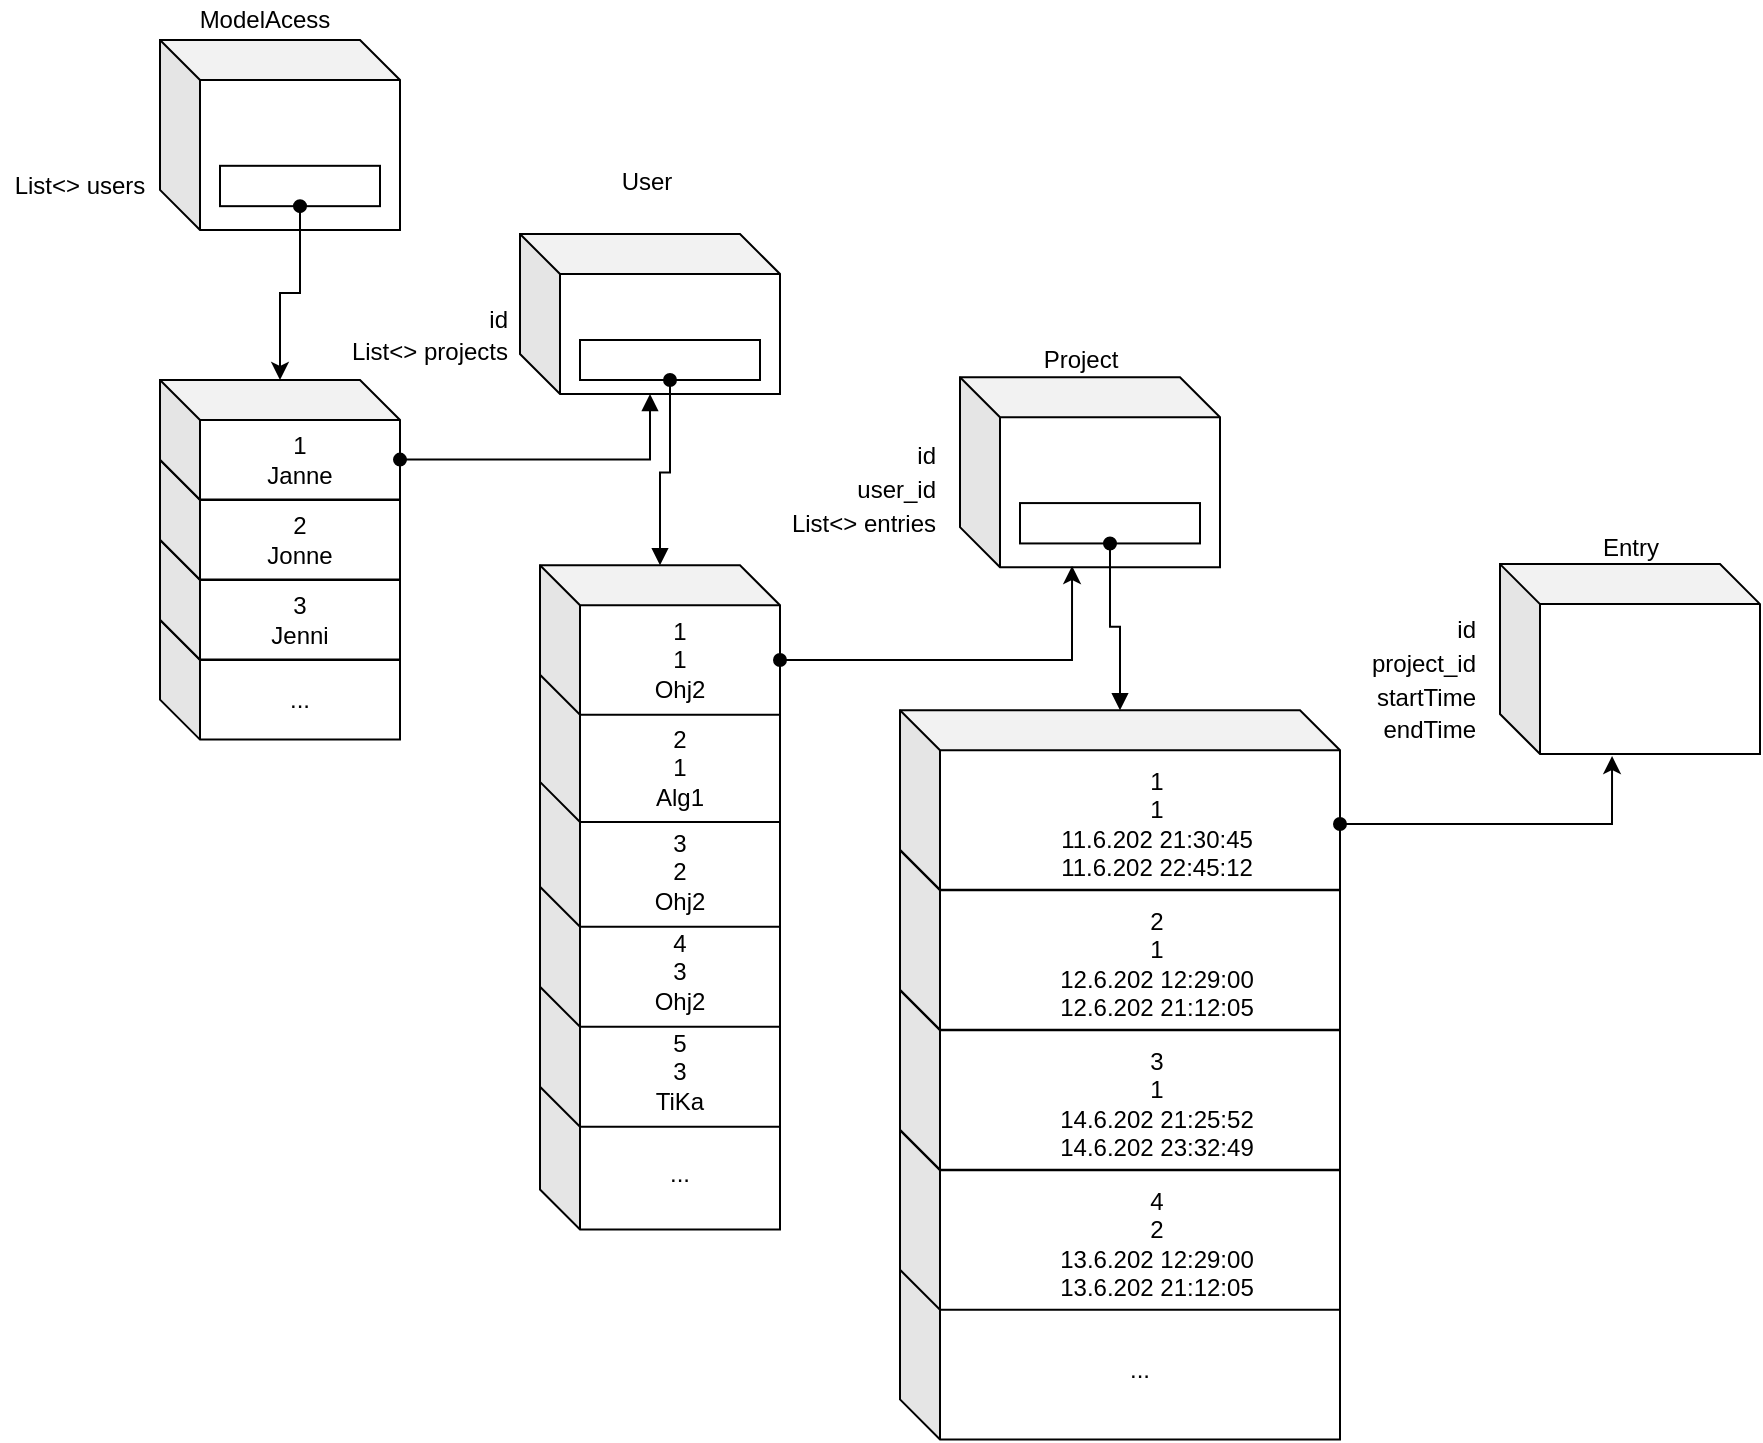 <mxfile version="12.5.3" type="device"><diagram id="rrkpO7vF_OYcIXnouZr9" name="Page-1"><mxGraphModel dx="1086" dy="966" grid="1" gridSize="10" guides="1" tooltips="1" connect="1" arrows="1" fold="1" page="1" pageScale="1" pageWidth="1169" pageHeight="827" math="0" shadow="0"><root><mxCell id="0"/><mxCell id="1" parent="0"/><mxCell id="aQ8OHR9xUHMVFZoHDJCB-164" value="" style="group" parent="1" vertex="1" connectable="0"><mxGeometry x="110" y="290" width="120" height="280" as="geometry"/></mxCell><mxCell id="aQ8OHR9xUHMVFZoHDJCB-201" value="" style="group" parent="1" vertex="1" connectable="0"><mxGeometry x="280" y="110" width="130" height="107" as="geometry"/></mxCell><mxCell id="aQ8OHR9xUHMVFZoHDJCB-202" value="" style="group" parent="aQ8OHR9xUHMVFZoHDJCB-201" vertex="1" connectable="0"><mxGeometry width="130" height="107" as="geometry"/></mxCell><mxCell id="aQ8OHR9xUHMVFZoHDJCB-203" value="" style="shape=cube;whiteSpace=wrap;html=1;boundedLbl=1;backgroundOutline=1;darkOpacity=0.05;darkOpacity2=0.1;" parent="aQ8OHR9xUHMVFZoHDJCB-202" vertex="1"><mxGeometry y="27.003" width="130" height="79.997" as="geometry"/></mxCell><mxCell id="aQ8OHR9xUHMVFZoHDJCB-205" value="" style="rounded=0;whiteSpace=wrap;html=1;" parent="aQ8OHR9xUHMVFZoHDJCB-202" vertex="1"><mxGeometry x="30" y="80" width="90" height="20" as="geometry"/></mxCell><mxCell id="aQ8OHR9xUHMVFZoHDJCB-223" value="" style="group" parent="1" vertex="1" connectable="0"><mxGeometry x="290" y="290" width="120" height="344.764" as="geometry"/></mxCell><mxCell id="aQ8OHR9xUHMVFZoHDJCB-218" value="" style="group" parent="aQ8OHR9xUHMVFZoHDJCB-223" vertex="1" connectable="0"><mxGeometry y="206" width="120" height="138.764" as="geometry"/></mxCell><mxCell id="aQ8OHR9xUHMVFZoHDJCB-219" value="" style="group" parent="aQ8OHR9xUHMVFZoHDJCB-218" vertex="1" connectable="0"><mxGeometry width="120" height="138.764" as="geometry"/></mxCell><mxCell id="aQ8OHR9xUHMVFZoHDJCB-253" value="..." style="shape=cube;whiteSpace=wrap;html=1;boundedLbl=1;backgroundOutline=1;darkOpacity=0.05;darkOpacity2=0.1;" parent="aQ8OHR9xUHMVFZoHDJCB-219" vertex="1"><mxGeometry y="63.998" width="120" height="74.766" as="geometry"/></mxCell><mxCell id="aQ8OHR9xUHMVFZoHDJCB-220" value="" style="shape=cube;whiteSpace=wrap;html=1;boundedLbl=1;backgroundOutline=1;darkOpacity=0.05;darkOpacity2=0.1;" parent="aQ8OHR9xUHMVFZoHDJCB-219" vertex="1"><mxGeometry y="12.618" width="120" height="74.766" as="geometry"/></mxCell><mxCell id="aQ8OHR9xUHMVFZoHDJCB-221" value="5&lt;br&gt;3&lt;br&gt;TiKa" style="text;html=1;strokeColor=none;fillColor=none;align=center;verticalAlign=middle;whiteSpace=wrap;rounded=0;" parent="aQ8OHR9xUHMVFZoHDJCB-219" vertex="1"><mxGeometry x="20" y="30" width="100" height="60" as="geometry"/></mxCell><mxCell id="aQ8OHR9xUHMVFZoHDJCB-214" value="" style="group" parent="aQ8OHR9xUHMVFZoHDJCB-223" vertex="1" connectable="0"><mxGeometry y="156" width="120" height="100" as="geometry"/></mxCell><mxCell id="aQ8OHR9xUHMVFZoHDJCB-215" value="" style="group" parent="aQ8OHR9xUHMVFZoHDJCB-214" vertex="1" connectable="0"><mxGeometry width="120" height="100" as="geometry"/></mxCell><mxCell id="aQ8OHR9xUHMVFZoHDJCB-216" value="" style="shape=cube;whiteSpace=wrap;html=1;boundedLbl=1;backgroundOutline=1;darkOpacity=0.05;darkOpacity2=0.1;" parent="aQ8OHR9xUHMVFZoHDJCB-215" vertex="1"><mxGeometry y="12.618" width="120" height="74.766" as="geometry"/></mxCell><mxCell id="aQ8OHR9xUHMVFZoHDJCB-217" value="4&lt;br&gt;3&lt;br&gt;Ohj2" style="text;html=1;strokeColor=none;fillColor=none;align=center;verticalAlign=middle;whiteSpace=wrap;rounded=0;" parent="aQ8OHR9xUHMVFZoHDJCB-215" vertex="1"><mxGeometry x="20" y="30" width="100" height="60" as="geometry"/></mxCell><mxCell id="aQ8OHR9xUHMVFZoHDJCB-210" value="" style="group" parent="aQ8OHR9xUHMVFZoHDJCB-215" vertex="1" connectable="0"><mxGeometry y="-50" width="120" height="100" as="geometry"/></mxCell><mxCell id="aQ8OHR9xUHMVFZoHDJCB-211" value="" style="group" parent="aQ8OHR9xUHMVFZoHDJCB-210" vertex="1" connectable="0"><mxGeometry width="120" height="100" as="geometry"/></mxCell><mxCell id="aQ8OHR9xUHMVFZoHDJCB-212" value="" style="shape=cube;whiteSpace=wrap;html=1;boundedLbl=1;backgroundOutline=1;darkOpacity=0.05;darkOpacity2=0.1;" parent="aQ8OHR9xUHMVFZoHDJCB-211" vertex="1"><mxGeometry y="12.618" width="120" height="74.766" as="geometry"/></mxCell><mxCell id="aQ8OHR9xUHMVFZoHDJCB-213" value="3&lt;br&gt;2&lt;br&gt;Ohj2" style="text;html=1;strokeColor=none;fillColor=none;align=center;verticalAlign=middle;whiteSpace=wrap;rounded=0;" parent="aQ8OHR9xUHMVFZoHDJCB-211" vertex="1"><mxGeometry x="20" y="30" width="100" height="60" as="geometry"/></mxCell><mxCell id="aQ8OHR9xUHMVFZoHDJCB-206" value="" style="group" parent="aQ8OHR9xUHMVFZoHDJCB-211" vertex="1" connectable="0"><mxGeometry y="-52.43" width="120" height="100" as="geometry"/></mxCell><mxCell id="aQ8OHR9xUHMVFZoHDJCB-207" value="" style="group" parent="aQ8OHR9xUHMVFZoHDJCB-206" vertex="1" connectable="0"><mxGeometry width="120" height="100" as="geometry"/></mxCell><mxCell id="aQ8OHR9xUHMVFZoHDJCB-208" value="" style="shape=cube;whiteSpace=wrap;html=1;boundedLbl=1;backgroundOutline=1;darkOpacity=0.05;darkOpacity2=0.1;" parent="aQ8OHR9xUHMVFZoHDJCB-207" vertex="1"><mxGeometry y="12.618" width="120" height="74.766" as="geometry"/></mxCell><mxCell id="aQ8OHR9xUHMVFZoHDJCB-209" value="2&lt;br&gt;1&lt;br&gt;Alg1" style="text;html=1;strokeColor=none;fillColor=none;align=center;verticalAlign=middle;whiteSpace=wrap;rounded=0;" parent="aQ8OHR9xUHMVFZoHDJCB-207" vertex="1"><mxGeometry x="20" y="30" width="100" height="60" as="geometry"/></mxCell><mxCell id="aQ8OHR9xUHMVFZoHDJCB-167" value="" style="group" parent="aQ8OHR9xUHMVFZoHDJCB-223" vertex="1" connectable="0"><mxGeometry width="120" height="100" as="geometry"/></mxCell><mxCell id="aQ8OHR9xUHMVFZoHDJCB-168" value="" style="group" parent="aQ8OHR9xUHMVFZoHDJCB-167" vertex="1" connectable="0"><mxGeometry width="120" height="100" as="geometry"/></mxCell><mxCell id="aQ8OHR9xUHMVFZoHDJCB-169" value="" style="shape=cube;whiteSpace=wrap;html=1;boundedLbl=1;backgroundOutline=1;darkOpacity=0.05;darkOpacity2=0.1;" parent="aQ8OHR9xUHMVFZoHDJCB-168" vertex="1"><mxGeometry y="12.618" width="120" height="74.766" as="geometry"/></mxCell><mxCell id="aQ8OHR9xUHMVFZoHDJCB-200" value="1&lt;br&gt;1&lt;br&gt;Ohj2" style="text;html=1;strokeColor=none;fillColor=none;align=center;verticalAlign=middle;whiteSpace=wrap;rounded=0;" parent="aQ8OHR9xUHMVFZoHDJCB-168" vertex="1"><mxGeometry x="20" y="30" width="100" height="60" as="geometry"/></mxCell><mxCell id="aQ8OHR9xUHMVFZoHDJCB-227" value="" style="group" parent="1" vertex="1" connectable="0"><mxGeometry x="500" y="176.59" width="130" height="127" as="geometry"/></mxCell><mxCell id="aQ8OHR9xUHMVFZoHDJCB-228" value="" style="group" parent="aQ8OHR9xUHMVFZoHDJCB-227" vertex="1" connectable="0"><mxGeometry width="130" height="127" as="geometry"/></mxCell><mxCell id="aQ8OHR9xUHMVFZoHDJCB-229" value="" style="shape=cube;whiteSpace=wrap;html=1;boundedLbl=1;backgroundOutline=1;darkOpacity=0.05;darkOpacity2=0.1;" parent="aQ8OHR9xUHMVFZoHDJCB-228" vertex="1"><mxGeometry y="32.05" width="130" height="94.95" as="geometry"/></mxCell><mxCell id="aQ8OHR9xUHMVFZoHDJCB-231" value="" style="rounded=0;whiteSpace=wrap;html=1;" parent="aQ8OHR9xUHMVFZoHDJCB-228" vertex="1"><mxGeometry x="30" y="94.95" width="90" height="20.18" as="geometry"/></mxCell><mxCell id="aQ8OHR9xUHMVFZoHDJCB-256" style="edgeStyle=orthogonalEdgeStyle;rounded=0;orthogonalLoop=1;jettySize=auto;html=1;startArrow=oval;startFill=1;endArrow=block;endFill=1;" parent="1" source="aQ8OHR9xUHMVFZoHDJCB-205" target="aQ8OHR9xUHMVFZoHDJCB-169" edge="1"><mxGeometry relative="1" as="geometry"><mxPoint x="345" y="172.047" as="targetPoint"/></mxGeometry></mxCell><mxCell id="aQ8OHR9xUHMVFZoHDJCB-1" value="" style="shape=cube;whiteSpace=wrap;html=1;boundedLbl=1;backgroundOutline=1;darkOpacity=0.05;darkOpacity2=0.1;" parent="1" vertex="1"><mxGeometry x="100" y="39.997" width="120" height="94.953" as="geometry"/></mxCell><mxCell id="aQ8OHR9xUHMVFZoHDJCB-4" value="" style="rounded=0;whiteSpace=wrap;html=1;" parent="1" vertex="1"><mxGeometry x="130" y="102.903" width="80" height="20.178" as="geometry"/></mxCell><mxCell id="aQ8OHR9xUHMVFZoHDJCB-7" style="edgeStyle=orthogonalEdgeStyle;rounded=0;orthogonalLoop=1;jettySize=auto;html=1;startArrow=oval;startFill=1;" parent="1" source="aQ8OHR9xUHMVFZoHDJCB-4" target="aQ8OHR9xUHMVFZoHDJCB-39" edge="1"><mxGeometry relative="1" as="geometry"><mxPoint x="170" y="189.586" as="targetPoint"/><Array as="points"/></mxGeometry></mxCell><mxCell id="aQ8OHR9xUHMVFZoHDJCB-301" value="" style="group" parent="1" vertex="1" connectable="0"><mxGeometry x="470" y="360" width="220" height="379.721" as="geometry"/></mxCell><mxCell id="aQ8OHR9xUHMVFZoHDJCB-280" value="" style="group" parent="aQ8OHR9xUHMVFZoHDJCB-301" vertex="1" connectable="0"><mxGeometry y="210" width="220" height="169.721" as="geometry"/></mxCell><mxCell id="aQ8OHR9xUHMVFZoHDJCB-259" value="" style="group" parent="aQ8OHR9xUHMVFZoHDJCB-280" vertex="1" connectable="0"><mxGeometry width="220" height="169.721" as="geometry"/></mxCell><mxCell id="aQ8OHR9xUHMVFZoHDJCB-260" value="" style="group" parent="aQ8OHR9xUHMVFZoHDJCB-259" vertex="1" connectable="0"><mxGeometry width="220" height="169.721" as="geometry"/></mxCell><mxCell id="aQ8OHR9xUHMVFZoHDJCB-302" value="..." style="shape=cube;whiteSpace=wrap;html=1;boundedLbl=1;backgroundOutline=1;darkOpacity=0.05;darkOpacity2=0.1;" parent="aQ8OHR9xUHMVFZoHDJCB-260" vertex="1"><mxGeometry y="80.001" width="220" height="89.72" as="geometry"/></mxCell><mxCell id="aQ8OHR9xUHMVFZoHDJCB-261" value="" style="shape=cube;whiteSpace=wrap;html=1;boundedLbl=1;backgroundOutline=1;darkOpacity=0.05;darkOpacity2=0.1;" parent="aQ8OHR9xUHMVFZoHDJCB-260" vertex="1"><mxGeometry y="15.141" width="220" height="89.72" as="geometry"/></mxCell><mxCell id="aQ8OHR9xUHMVFZoHDJCB-262" value="4&lt;br&gt;2&lt;br&gt;13.6.202 12:29:00&lt;br&gt;13.6.202 21:12:05" style="text;html=1;strokeColor=none;fillColor=none;align=center;verticalAlign=middle;whiteSpace=wrap;rounded=0;" parent="aQ8OHR9xUHMVFZoHDJCB-260" vertex="1"><mxGeometry x="36.667" y="36" width="183.333" height="72" as="geometry"/></mxCell><mxCell id="aQ8OHR9xUHMVFZoHDJCB-286" value="" style="group" parent="aQ8OHR9xUHMVFZoHDJCB-301" vertex="1" connectable="0"><mxGeometry y="140" width="220" height="120" as="geometry"/></mxCell><mxCell id="aQ8OHR9xUHMVFZoHDJCB-287" value="" style="group" parent="aQ8OHR9xUHMVFZoHDJCB-286" vertex="1" connectable="0"><mxGeometry width="220" height="120" as="geometry"/></mxCell><mxCell id="aQ8OHR9xUHMVFZoHDJCB-288" value="" style="group" parent="aQ8OHR9xUHMVFZoHDJCB-287" vertex="1" connectable="0"><mxGeometry width="220" height="120" as="geometry"/></mxCell><mxCell id="aQ8OHR9xUHMVFZoHDJCB-289" value="" style="shape=cube;whiteSpace=wrap;html=1;boundedLbl=1;backgroundOutline=1;darkOpacity=0.05;darkOpacity2=0.1;" parent="aQ8OHR9xUHMVFZoHDJCB-288" vertex="1"><mxGeometry y="15.141" width="220" height="89.72" as="geometry"/></mxCell><mxCell id="aQ8OHR9xUHMVFZoHDJCB-290" value="3&lt;br&gt;1&lt;br&gt;14.6.202 21:25:52&lt;br&gt;14.6.202 23:32:49" style="text;html=1;strokeColor=none;fillColor=none;align=center;verticalAlign=middle;whiteSpace=wrap;rounded=0;" parent="aQ8OHR9xUHMVFZoHDJCB-288" vertex="1"><mxGeometry x="36.667" y="36" width="183.333" height="72" as="geometry"/></mxCell><mxCell id="aQ8OHR9xUHMVFZoHDJCB-291" value="" style="group" parent="aQ8OHR9xUHMVFZoHDJCB-301" vertex="1" connectable="0"><mxGeometry y="70" width="220" height="120" as="geometry"/></mxCell><mxCell id="aQ8OHR9xUHMVFZoHDJCB-292" value="" style="group" parent="aQ8OHR9xUHMVFZoHDJCB-291" vertex="1" connectable="0"><mxGeometry width="220" height="120" as="geometry"/></mxCell><mxCell id="aQ8OHR9xUHMVFZoHDJCB-293" value="" style="group" parent="aQ8OHR9xUHMVFZoHDJCB-292" vertex="1" connectable="0"><mxGeometry width="220" height="120" as="geometry"/></mxCell><mxCell id="aQ8OHR9xUHMVFZoHDJCB-294" value="" style="shape=cube;whiteSpace=wrap;html=1;boundedLbl=1;backgroundOutline=1;darkOpacity=0.05;darkOpacity2=0.1;" parent="aQ8OHR9xUHMVFZoHDJCB-293" vertex="1"><mxGeometry y="15.141" width="220" height="89.72" as="geometry"/></mxCell><mxCell id="aQ8OHR9xUHMVFZoHDJCB-295" value="2&lt;br&gt;1&lt;br&gt;12.6.202 12:29:00&lt;br&gt;12.6.202 21:12:05" style="text;html=1;strokeColor=none;fillColor=none;align=center;verticalAlign=middle;whiteSpace=wrap;rounded=0;" parent="aQ8OHR9xUHMVFZoHDJCB-293" vertex="1"><mxGeometry x="36.667" y="36" width="183.333" height="72" as="geometry"/></mxCell><mxCell id="aQ8OHR9xUHMVFZoHDJCB-296" value="" style="group" parent="aQ8OHR9xUHMVFZoHDJCB-301" vertex="1" connectable="0"><mxGeometry width="220" height="120" as="geometry"/></mxCell><mxCell id="aQ8OHR9xUHMVFZoHDJCB-297" value="" style="group" parent="aQ8OHR9xUHMVFZoHDJCB-296" vertex="1" connectable="0"><mxGeometry width="220" height="120" as="geometry"/></mxCell><mxCell id="aQ8OHR9xUHMVFZoHDJCB-298" value="" style="group" parent="aQ8OHR9xUHMVFZoHDJCB-297" vertex="1" connectable="0"><mxGeometry width="220" height="120" as="geometry"/></mxCell><mxCell id="aQ8OHR9xUHMVFZoHDJCB-299" value="" style="shape=cube;whiteSpace=wrap;html=1;boundedLbl=1;backgroundOutline=1;darkOpacity=0.05;darkOpacity2=0.1;" parent="aQ8OHR9xUHMVFZoHDJCB-298" vertex="1"><mxGeometry y="15.141" width="220" height="89.72" as="geometry"/></mxCell><mxCell id="aQ8OHR9xUHMVFZoHDJCB-300" value="1&lt;br&gt;1&lt;br&gt;11.6.202 21:30:45&lt;br&gt;11.6.202 22:45:12" style="text;html=1;strokeColor=none;fillColor=none;align=center;verticalAlign=middle;whiteSpace=wrap;rounded=0;" parent="aQ8OHR9xUHMVFZoHDJCB-298" vertex="1"><mxGeometry x="36.667" y="36" width="183.333" height="72" as="geometry"/></mxCell><mxCell id="aQ8OHR9xUHMVFZoHDJCB-307" value="" style="group" parent="1" vertex="1" connectable="0"><mxGeometry x="770" y="270" width="130" height="127" as="geometry"/></mxCell><mxCell id="aQ8OHR9xUHMVFZoHDJCB-308" value="" style="group" parent="aQ8OHR9xUHMVFZoHDJCB-307" vertex="1" connectable="0"><mxGeometry width="130" height="127" as="geometry"/></mxCell><mxCell id="aQ8OHR9xUHMVFZoHDJCB-309" value="" style="shape=cube;whiteSpace=wrap;html=1;boundedLbl=1;backgroundOutline=1;darkOpacity=0.05;darkOpacity2=0.1;" parent="aQ8OHR9xUHMVFZoHDJCB-308" vertex="1"><mxGeometry y="32.05" width="130" height="94.95" as="geometry"/></mxCell><mxCell id="aQ8OHR9xUHMVFZoHDJCB-90" value="id&lt;br&gt;nimi" style="text;html=1;strokeColor=none;fillColor=none;align=center;verticalAlign=middle;whiteSpace=wrap;rounded=0;" parent="1" vertex="1"><mxGeometry x="150" y="239.81" width="40" height="20" as="geometry"/></mxCell><mxCell id="aQ8OHR9xUHMVFZoHDJCB-40" value="" style="group" parent="1" vertex="1" connectable="0"><mxGeometry x="100" y="219.81" width="120" height="240" as="geometry"/></mxCell><mxCell id="aQ8OHR9xUHMVFZoHDJCB-28" value="" style="group" parent="aQ8OHR9xUHMVFZoHDJCB-40" vertex="1" connectable="0"><mxGeometry y="90" width="120" height="80" as="geometry"/></mxCell><mxCell id="aQ8OHR9xUHMVFZoHDJCB-29" value="" style="group" parent="aQ8OHR9xUHMVFZoHDJCB-28" vertex="1" connectable="0"><mxGeometry width="120" height="80" as="geometry"/></mxCell><mxCell id="aQ8OHR9xUHMVFZoHDJCB-30" value="" style="shape=cube;whiteSpace=wrap;html=1;boundedLbl=1;backgroundOutline=1;darkOpacity=0.05;darkOpacity2=0.1;" parent="aQ8OHR9xUHMVFZoHDJCB-29" vertex="1"><mxGeometry y="20.187" width="120" height="59.813" as="geometry"/></mxCell><mxCell id="aQ8OHR9xUHMVFZoHDJCB-92" value="...&lt;br&gt;" style="text;html=1;strokeColor=none;fillColor=none;align=center;verticalAlign=middle;whiteSpace=wrap;rounded=0;" parent="aQ8OHR9xUHMVFZoHDJCB-29" vertex="1"><mxGeometry x="50" y="50" width="40" height="20" as="geometry"/></mxCell><mxCell id="aQ8OHR9xUHMVFZoHDJCB-34" value="" style="group" parent="aQ8OHR9xUHMVFZoHDJCB-40" vertex="1" connectable="0"><mxGeometry y="10" width="120" height="120" as="geometry"/></mxCell><mxCell id="aQ8OHR9xUHMVFZoHDJCB-35" value="" style="group" parent="aQ8OHR9xUHMVFZoHDJCB-34" vertex="1" connectable="0"><mxGeometry width="120" height="120" as="geometry"/></mxCell><mxCell id="aQ8OHR9xUHMVFZoHDJCB-31" value="" style="group" parent="aQ8OHR9xUHMVFZoHDJCB-35" vertex="1" connectable="0"><mxGeometry y="40" width="120" height="80" as="geometry"/></mxCell><mxCell id="aQ8OHR9xUHMVFZoHDJCB-32" value="" style="group" parent="aQ8OHR9xUHMVFZoHDJCB-31" vertex="1" connectable="0"><mxGeometry width="120" height="80" as="geometry"/></mxCell><mxCell id="aQ8OHR9xUHMVFZoHDJCB-33" value="" style="shape=cube;whiteSpace=wrap;html=1;boundedLbl=1;backgroundOutline=1;darkOpacity=0.05;darkOpacity2=0.1;" parent="aQ8OHR9xUHMVFZoHDJCB-32" vertex="1"><mxGeometry y="20.187" width="120" height="59.813" as="geometry"/></mxCell><mxCell id="aQ8OHR9xUHMVFZoHDJCB-94" value="3&lt;br&gt;Jenni" style="text;html=1;strokeColor=none;fillColor=none;align=center;verticalAlign=middle;whiteSpace=wrap;rounded=0;" parent="aQ8OHR9xUHMVFZoHDJCB-32" vertex="1"><mxGeometry x="30" y="50" width="80" height="20" as="geometry"/></mxCell><mxCell id="aQ8OHR9xUHMVFZoHDJCB-36" value="" style="shape=cube;whiteSpace=wrap;html=1;boundedLbl=1;backgroundOutline=1;darkOpacity=0.05;darkOpacity2=0.1;" parent="aQ8OHR9xUHMVFZoHDJCB-35" vertex="1"><mxGeometry y="20.187" width="120" height="59.813" as="geometry"/></mxCell><mxCell id="aQ8OHR9xUHMVFZoHDJCB-93" value="2&lt;br&gt;Jonne" style="text;html=1;strokeColor=none;fillColor=none;align=center;verticalAlign=middle;whiteSpace=wrap;rounded=0;" parent="aQ8OHR9xUHMVFZoHDJCB-35" vertex="1"><mxGeometry x="30" y="50" width="80" height="20" as="geometry"/></mxCell><mxCell id="aQ8OHR9xUHMVFZoHDJCB-39" value="" style="shape=cube;whiteSpace=wrap;html=1;boundedLbl=1;backgroundOutline=1;darkOpacity=0.05;darkOpacity2=0.1;" parent="1" vertex="1"><mxGeometry x="100" y="209.997" width="120" height="59.813" as="geometry"/></mxCell><mxCell id="aQ8OHR9xUHMVFZoHDJCB-163" value="1&lt;br&gt;Janne" style="text;html=1;strokeColor=none;fillColor=none;align=center;verticalAlign=middle;whiteSpace=wrap;rounded=0;" parent="1" vertex="1"><mxGeometry x="120" y="239.81" width="100" height="20" as="geometry"/></mxCell><mxCell id="aQ8OHR9xUHMVFZoHDJCB-258" style="edgeStyle=orthogonalEdgeStyle;rounded=0;orthogonalLoop=1;jettySize=auto;html=1;startArrow=oval;startFill=1;endArrow=block;endFill=1;exitX=1;exitY=0.5;exitDx=0;exitDy=0;" parent="1" source="aQ8OHR9xUHMVFZoHDJCB-163" target="aQ8OHR9xUHMVFZoHDJCB-203" edge="1"><mxGeometry relative="1" as="geometry"/></mxCell><mxCell id="aQ8OHR9xUHMVFZoHDJCB-257" style="edgeStyle=orthogonalEdgeStyle;rounded=0;orthogonalLoop=1;jettySize=auto;html=1;startArrow=oval;startFill=1;endArrow=block;endFill=1;" parent="1" source="aQ8OHR9xUHMVFZoHDJCB-231" target="aQ8OHR9xUHMVFZoHDJCB-299" edge="1"><mxGeometry relative="1" as="geometry"><mxPoint x="590" y="370" as="targetPoint"/></mxGeometry></mxCell><mxCell id="ue1zJKKl9c6yfMaXLhYl-1" style="rounded=0;orthogonalLoop=1;jettySize=auto;html=1;entryX=0.431;entryY=0.994;entryDx=0;entryDy=0;entryPerimeter=0;startArrow=oval;startFill=1;exitX=1;exitY=0.5;exitDx=0;exitDy=0;edgeStyle=orthogonalEdgeStyle;" edge="1" parent="1" source="aQ8OHR9xUHMVFZoHDJCB-200" target="aQ8OHR9xUHMVFZoHDJCB-229"><mxGeometry relative="1" as="geometry"><Array as="points"><mxPoint x="556" y="350"/></Array></mxGeometry></mxCell><mxCell id="ue1zJKKl9c6yfMaXLhYl-2" value="ModelAcess" style="text;html=1;align=center;verticalAlign=middle;resizable=0;points=[];autosize=1;" vertex="1" parent="1"><mxGeometry x="112" y="20" width="80" height="20" as="geometry"/></mxCell><mxCell id="ue1zJKKl9c6yfMaXLhYl-3" value="User" style="text;html=1;align=center;verticalAlign=middle;resizable=0;points=[];autosize=1;" vertex="1" parent="1"><mxGeometry x="323" y="101" width="40" height="20" as="geometry"/></mxCell><mxCell id="ue1zJKKl9c6yfMaXLhYl-4" value="Project" style="text;html=1;align=center;verticalAlign=middle;resizable=0;points=[];autosize=1;" vertex="1" parent="1"><mxGeometry x="535" y="190" width="50" height="20" as="geometry"/></mxCell><mxCell id="ue1zJKKl9c6yfMaXLhYl-5" value="Entry" style="text;html=1;align=center;verticalAlign=middle;resizable=0;points=[];autosize=1;" vertex="1" parent="1"><mxGeometry x="815" y="283.59" width="40" height="20" as="geometry"/></mxCell><mxCell id="ue1zJKKl9c6yfMaXLhYl-10" value="&lt;p style=&quot;line-height: 140%&quot;&gt;id&lt;br&gt;project_id&lt;br&gt;startTime&lt;br&gt;endTime&lt;/p&gt;" style="text;html=1;strokeColor=none;fillColor=none;align=right;verticalAlign=middle;whiteSpace=wrap;rounded=0;" vertex="1" parent="1"><mxGeometry x="680" y="330" width="80" height="60" as="geometry"/></mxCell><mxCell id="ue1zJKKl9c6yfMaXLhYl-13" value="&lt;p style=&quot;line-height: 140%&quot;&gt;id&lt;br&gt;user_id&lt;br&gt;List&amp;lt;&amp;gt; entries&lt;/p&gt;" style="text;html=1;strokeColor=none;fillColor=none;align=right;verticalAlign=middle;whiteSpace=wrap;rounded=0;" vertex="1" parent="1"><mxGeometry x="410" y="240" width="80" height="50" as="geometry"/></mxCell><mxCell id="ue1zJKKl9c6yfMaXLhYl-14" value="&lt;div style=&quot;text-align: right&quot;&gt;&lt;span style=&quot;line-height: 140%&quot;&gt;id&lt;/span&gt;&lt;/div&gt;List&amp;lt;&amp;gt; projects" style="text;html=1;strokeColor=none;fillColor=none;align=center;verticalAlign=middle;whiteSpace=wrap;rounded=0;" vertex="1" parent="1"><mxGeometry x="190" y="176.59" width="90" height="20" as="geometry"/></mxCell><mxCell id="ue1zJKKl9c6yfMaXLhYl-15" value="List&amp;lt;&amp;gt; users" style="text;html=1;strokeColor=none;fillColor=none;align=center;verticalAlign=middle;whiteSpace=wrap;rounded=0;" vertex="1" parent="1"><mxGeometry x="20" y="103.08" width="80" height="20" as="geometry"/></mxCell><mxCell id="ue1zJKKl9c6yfMaXLhYl-19" style="edgeStyle=orthogonalEdgeStyle;rounded=0;orthogonalLoop=1;jettySize=auto;html=1;entryX=0.431;entryY=1.011;entryDx=0;entryDy=0;entryPerimeter=0;startArrow=oval;startFill=1;" edge="1" parent="1" source="aQ8OHR9xUHMVFZoHDJCB-300" target="aQ8OHR9xUHMVFZoHDJCB-309"><mxGeometry relative="1" as="geometry"/></mxCell></root></mxGraphModel></diagram></mxfile>